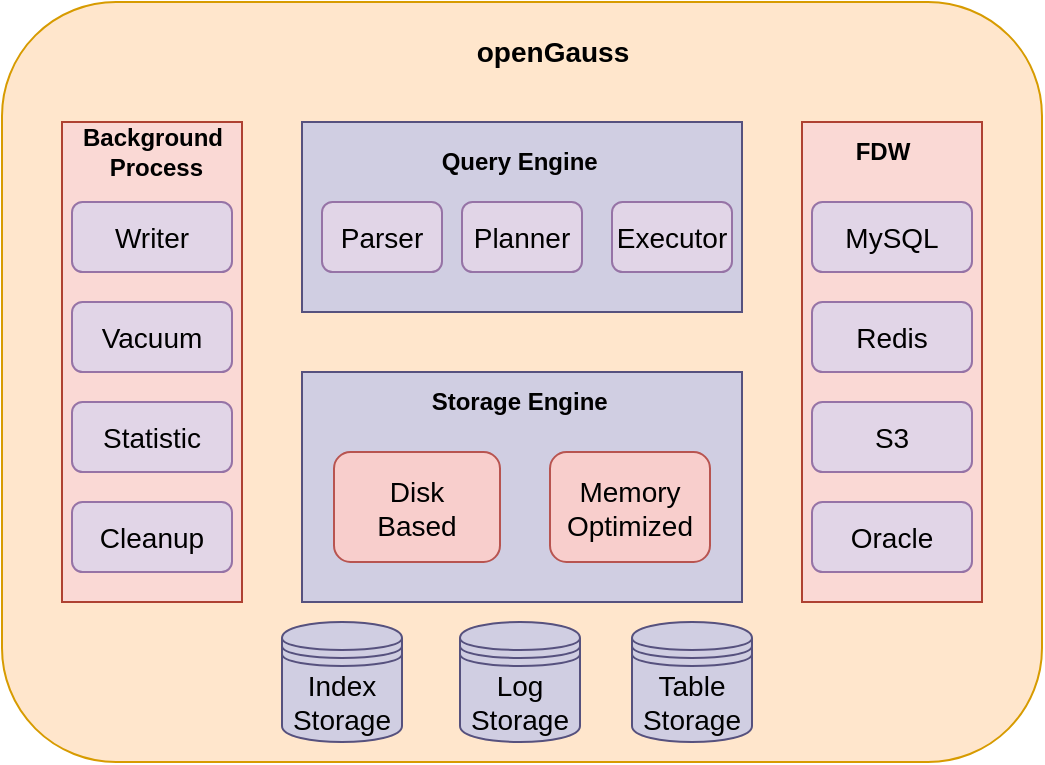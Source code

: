 <mxfile version="17.4.4" type="github">
  <diagram id="uuL9b8VZPgln4-ofKoec" name="第 1 页">
    <mxGraphModel dx="946" dy="500" grid="1" gridSize="10" guides="1" tooltips="1" connect="1" arrows="1" fold="1" page="1" pageScale="1" pageWidth="850" pageHeight="1100" math="0" shadow="0">
      <root>
        <mxCell id="0" />
        <mxCell id="1" parent="0" />
        <mxCell id="TIcReG-zYWo_SQjqcDwt-2" value="" style="rounded=1;whiteSpace=wrap;html=1;fillColor=#ffe6cc;strokeColor=#d79b00;" vertex="1" parent="1">
          <mxGeometry x="100" y="100" width="520" height="380" as="geometry" />
        </mxCell>
        <mxCell id="TIcReG-zYWo_SQjqcDwt-5" value="" style="rounded=0;whiteSpace=wrap;html=1;fillColor=#fad9d5;strokeColor=#ae4132;" vertex="1" parent="1">
          <mxGeometry x="130" y="160" width="90" height="240" as="geometry" />
        </mxCell>
        <mxCell id="TIcReG-zYWo_SQjqcDwt-6" value="&lt;b&gt;Background&lt;br&gt;&amp;nbsp;Process&lt;/b&gt;" style="text;html=1;resizable=0;autosize=1;align=center;verticalAlign=middle;points=[];fillColor=none;strokeColor=none;rounded=0;" vertex="1" parent="1">
          <mxGeometry x="130" y="160" width="90" height="30" as="geometry" />
        </mxCell>
        <mxCell id="TIcReG-zYWo_SQjqcDwt-7" value="&lt;b&gt;&lt;font style=&quot;font-size: 14px&quot;&gt;openGauss&lt;/font&gt;&lt;/b&gt;" style="text;html=1;resizable=0;autosize=1;align=center;verticalAlign=middle;points=[];fillColor=none;strokeColor=none;rounded=0;" vertex="1" parent="1">
          <mxGeometry x="330" y="115" width="90" height="20" as="geometry" />
        </mxCell>
        <mxCell id="TIcReG-zYWo_SQjqcDwt-8" value="Writer" style="rounded=1;whiteSpace=wrap;html=1;fontSize=14;fillColor=#e1d5e7;strokeColor=#9673a6;" vertex="1" parent="1">
          <mxGeometry x="135" y="200" width="80" height="35" as="geometry" />
        </mxCell>
        <mxCell id="TIcReG-zYWo_SQjqcDwt-9" value="Vacuum" style="rounded=1;whiteSpace=wrap;html=1;fontSize=14;fillColor=#e1d5e7;strokeColor=#9673a6;" vertex="1" parent="1">
          <mxGeometry x="135" y="250" width="80" height="35" as="geometry" />
        </mxCell>
        <mxCell id="TIcReG-zYWo_SQjqcDwt-10" value="Statistic" style="rounded=1;whiteSpace=wrap;html=1;fontSize=14;fillColor=#e1d5e7;strokeColor=#9673a6;" vertex="1" parent="1">
          <mxGeometry x="135" y="300" width="80" height="35" as="geometry" />
        </mxCell>
        <mxCell id="TIcReG-zYWo_SQjqcDwt-11" value="Cleanup" style="rounded=1;whiteSpace=wrap;html=1;fontSize=14;fillColor=#e1d5e7;strokeColor=#9673a6;" vertex="1" parent="1">
          <mxGeometry x="135" y="350" width="80" height="35" as="geometry" />
        </mxCell>
        <mxCell id="TIcReG-zYWo_SQjqcDwt-13" value="" style="rounded=0;whiteSpace=wrap;html=1;fillColor=#fad9d5;strokeColor=#ae4132;" vertex="1" parent="1">
          <mxGeometry x="500" y="160" width="90" height="240" as="geometry" />
        </mxCell>
        <mxCell id="TIcReG-zYWo_SQjqcDwt-14" value="" style="rounded=0;whiteSpace=wrap;html=1;fontSize=14;fillColor=#d0cee2;strokeColor=#56517e;" vertex="1" parent="1">
          <mxGeometry x="250" y="160" width="220" height="95" as="geometry" />
        </mxCell>
        <mxCell id="TIcReG-zYWo_SQjqcDwt-15" value="&lt;b&gt;Query Engine&amp;nbsp;&lt;/b&gt;" style="text;html=1;resizable=0;autosize=1;align=center;verticalAlign=middle;points=[];fillColor=none;strokeColor=none;rounded=0;" vertex="1" parent="1">
          <mxGeometry x="310" y="170" width="100" height="20" as="geometry" />
        </mxCell>
        <mxCell id="TIcReG-zYWo_SQjqcDwt-16" value="Parser" style="rounded=1;whiteSpace=wrap;html=1;fontSize=14;fillColor=#e1d5e7;strokeColor=#9673a6;" vertex="1" parent="1">
          <mxGeometry x="260" y="200" width="60" height="35" as="geometry" />
        </mxCell>
        <mxCell id="TIcReG-zYWo_SQjqcDwt-18" value="Planner" style="rounded=1;whiteSpace=wrap;html=1;fontSize=14;fillColor=#e1d5e7;strokeColor=#9673a6;" vertex="1" parent="1">
          <mxGeometry x="330" y="200" width="60" height="35" as="geometry" />
        </mxCell>
        <mxCell id="TIcReG-zYWo_SQjqcDwt-19" value="Executor" style="rounded=1;whiteSpace=wrap;html=1;fontSize=14;fillColor=#e1d5e7;strokeColor=#9673a6;" vertex="1" parent="1">
          <mxGeometry x="405" y="200" width="60" height="35" as="geometry" />
        </mxCell>
        <mxCell id="TIcReG-zYWo_SQjqcDwt-20" value="" style="rounded=0;whiteSpace=wrap;html=1;fontSize=14;fillColor=#d0cee2;strokeColor=#56517e;" vertex="1" parent="1">
          <mxGeometry x="250" y="285" width="220" height="115" as="geometry" />
        </mxCell>
        <mxCell id="TIcReG-zYWo_SQjqcDwt-21" value="Disk&lt;br&gt;Based" style="rounded=1;whiteSpace=wrap;html=1;fontSize=14;fillColor=#f8cecc;strokeColor=#b85450;" vertex="1" parent="1">
          <mxGeometry x="266" y="325" width="83" height="55" as="geometry" />
        </mxCell>
        <mxCell id="TIcReG-zYWo_SQjqcDwt-23" value="Memory&lt;br&gt;Optimized" style="rounded=1;whiteSpace=wrap;html=1;fontSize=14;fillColor=#f8cecc;strokeColor=#b85450;" vertex="1" parent="1">
          <mxGeometry x="374" y="325" width="80" height="55" as="geometry" />
        </mxCell>
        <mxCell id="TIcReG-zYWo_SQjqcDwt-24" value="&lt;b&gt;Storage Engine&amp;nbsp;&lt;/b&gt;" style="text;html=1;resizable=0;autosize=1;align=center;verticalAlign=middle;points=[];fillColor=none;strokeColor=none;rounded=0;" vertex="1" parent="1">
          <mxGeometry x="305" y="290" width="110" height="20" as="geometry" />
        </mxCell>
        <mxCell id="TIcReG-zYWo_SQjqcDwt-25" value="Index Storage" style="shape=datastore;whiteSpace=wrap;html=1;fontSize=14;fillColor=#d0cee2;strokeColor=#56517e;" vertex="1" parent="1">
          <mxGeometry x="240" y="410" width="60" height="60" as="geometry" />
        </mxCell>
        <mxCell id="TIcReG-zYWo_SQjqcDwt-26" value="&lt;b&gt;FDW&lt;/b&gt;" style="text;html=1;resizable=0;autosize=1;align=center;verticalAlign=middle;points=[];fillColor=none;strokeColor=none;rounded=0;" vertex="1" parent="1">
          <mxGeometry x="520" y="165" width="40" height="20" as="geometry" />
        </mxCell>
        <mxCell id="TIcReG-zYWo_SQjqcDwt-27" value="Log Storage" style="shape=datastore;whiteSpace=wrap;html=1;fontSize=14;fillColor=#d0cee2;strokeColor=#56517e;" vertex="1" parent="1">
          <mxGeometry x="329" y="410" width="60" height="60" as="geometry" />
        </mxCell>
        <mxCell id="TIcReG-zYWo_SQjqcDwt-28" value="Table Storage" style="shape=datastore;whiteSpace=wrap;html=1;fontSize=14;fillColor=#d0cee2;strokeColor=#56517e;" vertex="1" parent="1">
          <mxGeometry x="415" y="410" width="60" height="60" as="geometry" />
        </mxCell>
        <mxCell id="TIcReG-zYWo_SQjqcDwt-29" value="MySQL" style="rounded=1;whiteSpace=wrap;html=1;fontSize=14;fillColor=#e1d5e7;strokeColor=#9673a6;" vertex="1" parent="1">
          <mxGeometry x="505" y="200" width="80" height="35" as="geometry" />
        </mxCell>
        <mxCell id="TIcReG-zYWo_SQjqcDwt-30" value="Redis" style="rounded=1;whiteSpace=wrap;html=1;fontSize=14;fillColor=#e1d5e7;strokeColor=#9673a6;" vertex="1" parent="1">
          <mxGeometry x="505" y="250" width="80" height="35" as="geometry" />
        </mxCell>
        <mxCell id="TIcReG-zYWo_SQjqcDwt-31" value="S3" style="rounded=1;whiteSpace=wrap;html=1;fontSize=14;fillColor=#e1d5e7;strokeColor=#9673a6;" vertex="1" parent="1">
          <mxGeometry x="505" y="300" width="80" height="35" as="geometry" />
        </mxCell>
        <mxCell id="TIcReG-zYWo_SQjqcDwt-32" value="Oracle" style="rounded=1;whiteSpace=wrap;html=1;fontSize=14;fillColor=#e1d5e7;strokeColor=#9673a6;" vertex="1" parent="1">
          <mxGeometry x="505" y="350" width="80" height="35" as="geometry" />
        </mxCell>
      </root>
    </mxGraphModel>
  </diagram>
</mxfile>
